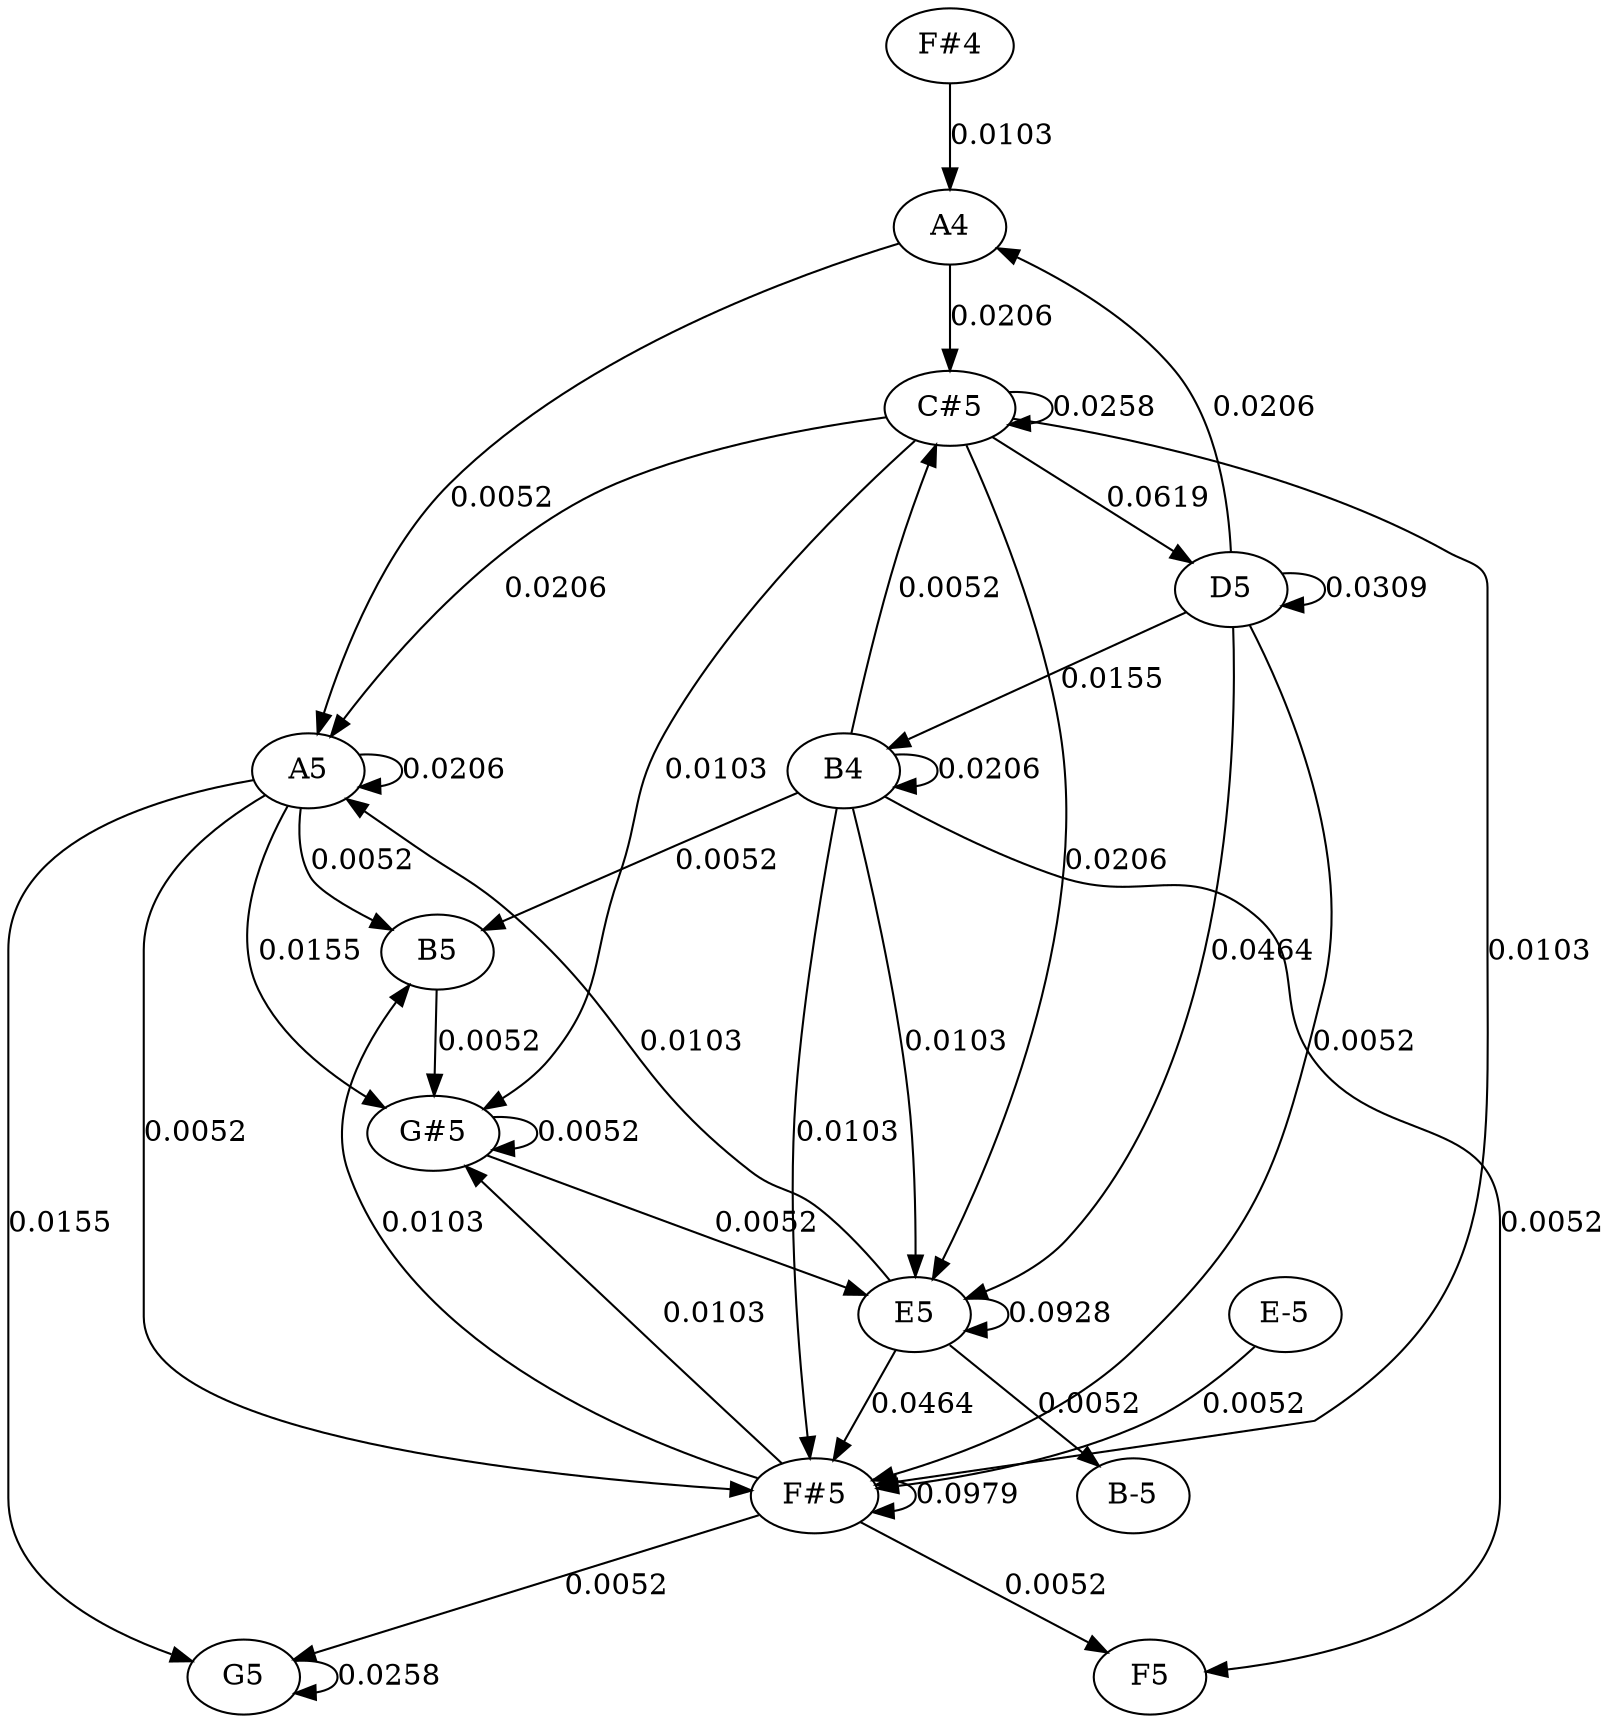 strict graph {
	graph [bb="0,0,715.5,846"];
	node [label="\N"];
	edge [arrowtype=normal,
		dir=forward
	];
	A4	 [height="0.5",
		pos="303,738",
		width="0.75"];
	A5	 [height="0.5",
		pos="494,468",
		width="0.75"];
	A4 -- A5	 [label="0.0052",
		lp="506.25,603",
		pos="e,498.55,485.82 324.72,727.16 367.43,706.42 461.19,653.64 496,576 507.42,550.53 504.75,518.11 500.59,495.67"];
	"C#5"	 [height="0.5",
		pos="303,648",
		width="0.75187"];
	A4 -- "C#5"	 [label="0.0206",
		lp="322.25,693",
		pos="e,303,666.05 303,719.61 303,707.24 303,690.37 303,676.22"];
	A5 -- A5	 [label="0.0206",
		lp="558.25,468",
		pos="e,518.53,459.88 518.53,476.12 529.51,476.89 539,474.19 539,468 539,463.84 534.72,461.26 528.57,460.24"];
	B5	 [height="0.5",
		pos="431,378",
		width="0.75"];
	A5 -- B5	 [label="0.0052",
		lp="461.25,423",
		pos="e,431.09,396.03 472.01,457.4 461.2,451.58 448.93,443.11 441.5,432 436.4,424.38 433.67,414.85 432.24,405.98"];
	"F#5"	 [height="0.5",
		pos="470,108",
		width="0.75"];
	A5 -- "F#5"	 [label="0.0052",
		lp="568.25,288",
		pos="e,483.41,124.07 504.76,451.18 513.57,437.3 525.44,416.24 531,396 550.09,326.48 554.29,304.45 539,234 529.68,191.05 521.02,181.45\
 498,144 495.55,140.01 492.71,135.97 489.79,132.11"];
	G5	 [height="0.5",
		pos="602,18",
		width="0.75"];
	A5 -- G5	 [label="0.0155",
		lp="696.25,243",
		pos="e,615.77,33.998 511.28,453.97 518.97,447.75 527.88,439.94 535,432 612.51,345.54 647.82,326.98 682,216 701.92,151.33 652.3,78.271\
 622.51,41.991"];
	"G#5"	 [height="0.5",
		pos="395,288",
		width="0.75927"];
	A5 -- "G#5"	 [label="0.0155",
		lp="508.25,378",
		pos="e,419.28,296.73 494.09,449.69 493.37,420.73 488.12,361.9 459,324 451.22,313.88 439.65,306.3 428.48,300.84"];
	"C#5" -- A5	 [label="0.0206",
		lp="473.25,558",
		pos="e,486,485.46 328.16,640.93 346.65,635.56 371.64,626.32 390,612 431.68,579.5 464.34,526.03 481.26,494.5"];
	"C#5" -- "F#5"	 [label="0.0103",
		lp="631.25,378",
		pos="e,489.46,120.89 328.98,642.62 390,630.68 540.73,591.13 586,486 623.98,397.8 614.69,363.06 591,270 575.03,207.28 562.79,190.72 518\
,144 512.08,137.82 504.95,131.97 498.03,126.89"];
	"C#5" -- "C#5"	 [label="0.0258",
		lp="367.25,648",
		pos="e,327.53,639.88 327.53,656.12 338.51,656.89 348,654.19 348,648 348,643.84 343.72,641.26 337.57,640.24"];
	D5	 [height="0.5",
		pos="144,558",
		width="0.75"];
	"C#5" -- D5	 [label="0.0619",
		lp="222.25,603",
		pos="e,157.14,573.81 277.84,641.24 256.74,635.73 226.33,626.14 202.5,612 188.46,603.67 174.83,591.62 164.26,581.11"];
	E5	 [height="0.5",
		pos="221,198",
		width="0.75"];
	"C#5" -- E5	 [label="0.0206",
		lp="225.25,423",
		pos="e,224.01,216.14 292.89,631.11 271.59,596.56 222.64,511.32 205.5,432 203.81,424.18 203.11,421.63 205.5,414 208.41,404.71 215.02,405.27\
 218,396 236.71,337.81 230.76,264.87 225.46,226.12"];
	"C#5" -- "G#5"	 [label="0.0103",
		lp="395.25,468",
		pos="e,390.97,306.11 322.56,635.04 344.19,620.15 376,592.55 376,559 376,559 376,559 376,422 376,384.94 383.32,342.64 388.87,315.89"];
	B5 -- "G#5"	 [label="0.0052",
		lp="436.25,333",
		pos="e,401.74,305.48 424.23,360.45 419,347.66 411.66,329.74 405.65,315.04"];
	"F#5" -- B5	 [label="0.0103",
		lp="516.25,243",
		pos="e,446.85,363.06 475.88,125.64 487.16,160.27 508.89,242.2 487,306 480.5,324.94 466.58,342.63 454.24,355.61"];
	"F#5" -- "F#5"	 [label="0.0979",
		lp="534.25,108",
		pos="e,494.53,99.879 494.53,116.12 505.51,116.89 515,114.19 515,108 515,103.84 510.72,101.26 504.57,100.24"];
	F5	 [height="0.5",
		pos="315,18",
		width="0.75"];
	"F#5" -- F5	 [label="0.0052",
		lp="426.25,63",
		pos="e,334.87,30.281 450.05,95.676 423.08,80.363 374.8,52.953 343.87,35.391"];
	"F#5" -- G5	 [label="0.0052",
		lp="567.25,63",
		pos="e,583.38,31.416 488.35,94.764 510.79,79.809 548.94,54.371 574.79,37.138"];
	"F#5" -- "G#5"	 [label="0.0103",
		lp="459.25,198",
		pos="e,401.92,270.57 462.99,125.65 449.89,156.73 421.62,223.82 405.98,260.95"];
	"G#5" -- E5	 [label="0.0052",
		lp="343.25,243",
		pos="e,241.79,209.52 374.01,276.39 343.36,260.88 286.19,231.97 251.07,214.21"];
	"G#5" -- "G#5"	 [label="0.0052",
		lp="459.25,288",
		pos="e,419.53,279.88 419.53,296.12 430.51,296.89 440,294.19 440,288 440,283.84 435.72,281.26 429.57,280.24"];
	G5 -- G5	 [label="0.0258",
		lp="666.25,18",
		pos="e,626.53,9.8789 626.53,26.121 637.51,26.895 647,24.188 647,18 647,13.843 642.72,11.257 636.57,10.242"];
	E5 -- A5	 [label="0.0103",
		lp="291.25,333",
		pos="e,469.18,460.33 233.84,214.23 238.24,220.1 242.85,227.06 246,234 266.38,278.91 241.87,302.57 271.5,342 319.44,405.79 410.04,441.69\
 459.56,457.37"];
	E5 -- "F#5"	 [label="0.0464",
		lp="299.25,153",
		pos="e,442.99,109.37 235.1,182.54 249.02,168.59 269.61,148.89 279.5,144 328.9,119.59 393.11,112.09 432.93,109.85"];
	"B-5"	 [height="0.5",
		pos="216,108",
		width="0.75"];
	E5 -- "B-5"	 [label="0.0052",
		lp="237.25,153",
		pos="e,216.18,126.2 219.05,179.93 218.46,174.23 217.87,167.85 217.5,162 216.97,153.7 216.62,144.65 216.4,136.42"];
	E5 -- E5	 [label="0.0928",
		lp="285.25,198",
		pos="e,245.53,189.88 245.53,206.12 256.51,206.89 266,204.19 266,198 266,193.84 261.72,191.26 255.57,190.24"];
	D5 -- A4	 [label="0.0206",
		lp="242.25,648",
		pos="e,286.58,723.65 152.23,575.44 157.97,586.26 166.17,600.5 175,612 206.55,653.08 251.31,693.68 278.68,716.99"];
	D5 -- "F#5"	 [label="0.0052",
		lp="350.25,333",
		pos="e,451.81,121.6 165.96,547.17 202.34,529.65 274.59,489.42 310,432 356.95,355.87 304.65,313.31 346,234 369.54,188.85 414.94,149.54\
 443.79,127.58"];
	B4	 [height="0.5",
		pos="54,468",
		width="0.75"];
	D5 -- B4	 [label="0.0155",
		lp="127.25,513",
		pos="e,68.585,483.26 129.14,542.47 114.72,528.37 92.668,506.81 76.176,490.68"];
	D5 -- D5	 [label="0.0309",
		lp="208.25,558",
		pos="e,168.53,549.88 168.53,566.12 179.51,566.89 189,564.19 189,558 189,553.84 184.72,551.26 178.57,550.24"];
	D5 -- E5	 [label="0.0464",
		lp="199.25,378",
		pos="e,216.23,215.82 146.98,540.04 154.82,495.53 175.66,377.57 179.5,360 189.92,312.37 204.65,257.51 213.47,225.69"];
	B4 -- B5	 [label="0.0052",
		lp="333.25,423",
		pos="e,407.23,386.74 80.221,463.15 117.67,457.46 188.52,445.94 248,432 300.84,419.62 361.12,401.34 397.6,389.8"];
	B4 -- "F#5"	 [label="0.0103",
		lp="73.25,288",
		pos="e,443.34,111.78 54,449.8 54,432.06 54,403.6 54,379 54,379 54,379 54,197 54,158.41 331.54,124.15 433.23,112.89"];
	B4 -- "C#5"	 [label="0.0052",
		lp="89.25,558",
		pos="e,282.02,636.61 51.454,485.98 48.992,509.07 48.278,550.44 69.5,576 127.08,645.36 179.13,602.58 265,630 267.56,630.82 270.17,631.75\
 272.78,632.76"];
	B4 -- F5	 [label="0.0052",
		lp="19.25,243",
		pos="e,288.14,20.728 38.67,453.05 22.705,436.92 0,408.76 0,379 0,379 0,379 0,107 0,49.825 194.94,28.147 278.11,21.5"];
	B4 -- B4	 [label="0.0206",
		lp="118.25,468",
		pos="e,78.532,459.88 78.532,476.12 89.508,476.89 99,474.19 99,468 99,463.84 94.715,461.26 88.574,460.24"];
	B4 -- E5	 [label="0.0103",
		lp="133.25,333",
		pos="e,197.41,206.96 60.917,450.22 82.403,398.2 147.03,242.62 155,234 164.01,224.25 176.36,216.71 187.95,211.16"];
	"E-5"	 [height="0.5",
		pos="646,198",
		width="0.75"];
	"E-5" -- "F#5"	 [label="0.0052",
		lp="643.25,153",
		pos="e,496.93,110.84 637.35,180.74 630.21,168.84 618.98,153.22 605,144 575.48,124.53 535.7,115.88 506.97,112.05"];
	"F#4"	 [height="0.5",
		pos="303,828",
		width="0.75"];
	"F#4" -- A4	 [label="0.0103",
		lp="322.25,783",
		pos="e,303,756.05 303,809.61 303,797.24 303,780.37 303,766.22"];
}
